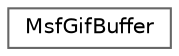 digraph "Graphical Class Hierarchy"
{
 // LATEX_PDF_SIZE
  bgcolor="transparent";
  edge [fontname=Helvetica,fontsize=10,labelfontname=Helvetica,labelfontsize=10];
  node [fontname=Helvetica,fontsize=10,shape=box,height=0.2,width=0.4];
  rankdir="LR";
  Node0 [id="Node000000",label="MsfGifBuffer",height=0.2,width=0.4,color="grey40", fillcolor="white", style="filled",URL="$struct_msf_gif_buffer.html",tooltip=" "];
}
